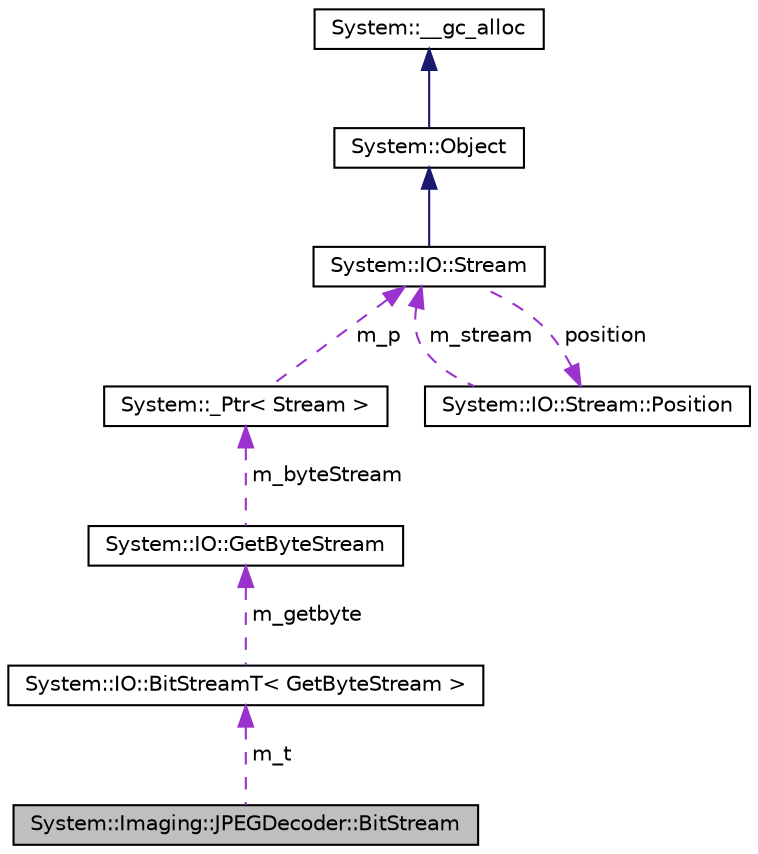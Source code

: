 digraph G
{
  edge [fontname="Helvetica",fontsize="10",labelfontname="Helvetica",labelfontsize="10"];
  node [fontname="Helvetica",fontsize="10",shape=record];
  Node1 [label="System::Imaging::JPEGDecoder::BitStream",height=0.2,width=0.4,color="black", fillcolor="grey75", style="filled" fontcolor="black"];
  Node2 -> Node1 [dir="back",color="darkorchid3",fontsize="10",style="dashed",label=" m_t" ,fontname="Helvetica"];
  Node2 [label="System::IO::BitStreamT\< GetByteStream \>",height=0.2,width=0.4,color="black", fillcolor="white", style="filled",URL="$class_system_1_1_i_o_1_1_bit_stream_t.html"];
  Node3 -> Node2 [dir="back",color="darkorchid3",fontsize="10",style="dashed",label=" m_getbyte" ,fontname="Helvetica"];
  Node3 [label="System::IO::GetByteStream",height=0.2,width=0.4,color="black", fillcolor="white", style="filled",URL="$class_system_1_1_i_o_1_1_get_byte_stream.html"];
  Node4 -> Node3 [dir="back",color="darkorchid3",fontsize="10",style="dashed",label=" m_byteStream" ,fontname="Helvetica"];
  Node4 [label="System::_Ptr\< Stream \>",height=0.2,width=0.4,color="black", fillcolor="white", style="filled",URL="$class_system_1_1___ptr.html"];
  Node5 -> Node4 [dir="back",color="darkorchid3",fontsize="10",style="dashed",label=" m_p" ,fontname="Helvetica"];
  Node5 [label="System::IO::Stream",height=0.2,width=0.4,color="black", fillcolor="white", style="filled",URL="$class_system_1_1_i_o_1_1_stream.html"];
  Node6 -> Node5 [dir="back",color="midnightblue",fontsize="10",style="solid",fontname="Helvetica"];
  Node6 [label="System::Object",height=0.2,width=0.4,color="black", fillcolor="white", style="filled",URL="$class_system_1_1_object.html"];
  Node7 -> Node6 [dir="back",color="midnightblue",fontsize="10",style="solid",fontname="Helvetica"];
  Node7 [label="System::__gc_alloc",height=0.2,width=0.4,color="black", fillcolor="white", style="filled",URL="$class_system_1_1____gc__alloc.html"];
  Node8 -> Node5 [dir="back",color="darkorchid3",fontsize="10",style="dashed",label=" position" ,fontname="Helvetica"];
  Node8 [label="System::IO::Stream::Position",height=0.2,width=0.4,color="black", fillcolor="white", style="filled",URL="$class_system_1_1_i_o_1_1_stream_1_1_position.html"];
  Node5 -> Node8 [dir="back",color="darkorchid3",fontsize="10",style="dashed",label=" m_stream" ,fontname="Helvetica"];
}

